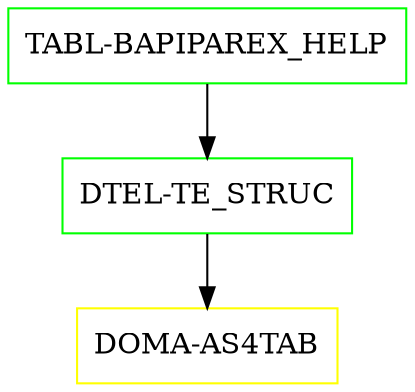 digraph G {
  "TABL-BAPIPAREX_HELP" [shape=box,color=green];
  "DTEL-TE_STRUC" [shape=box,color=green,URL="./DTEL_TE_STRUC.html"];
  "DOMA-AS4TAB" [shape=box,color=yellow,URL="./DOMA_AS4TAB.html"];
  "TABL-BAPIPAREX_HELP" -> "DTEL-TE_STRUC";
  "DTEL-TE_STRUC" -> "DOMA-AS4TAB";
}
